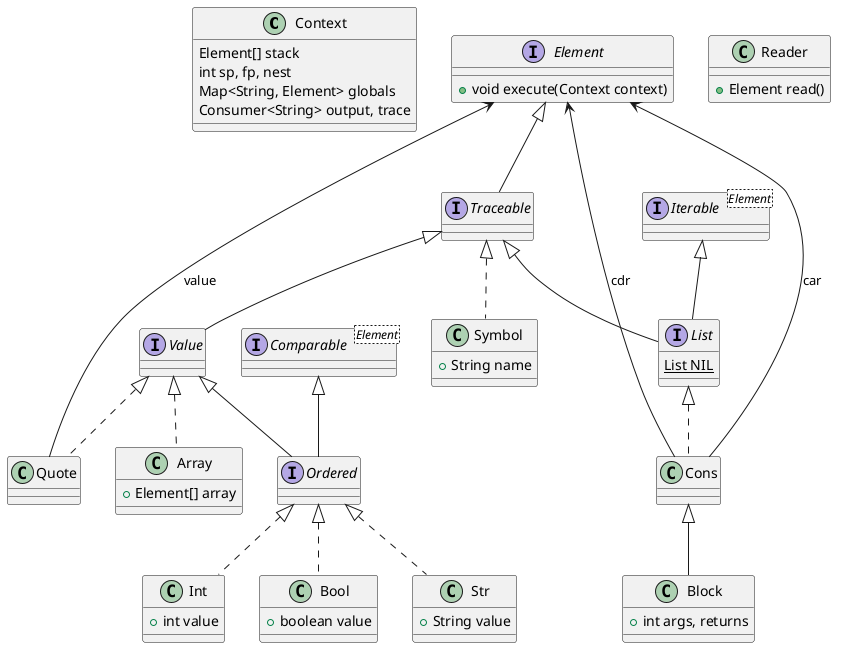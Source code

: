 @startuml
class Context {
  Element[] stack
  int sp, fp, nest
  Map<String, Element> globals
  Consumer<String> output, trace
}
interface Element {
  +void execute(Context context)
}
interface Traceable
interface Value
interface Ordered
interface Comparable<Element>
interface Iterable<Element>
class Int {
  +int value
}
class Bool {
  +boolean value
}
class Str {
  +String value
}
class Array {
  +Element[] array
}
interface List {
  {static} List NIL
}
class Quote
class Symbol {
  +String name
}
class Reader {
  +Element read()
}
class Block {
  +int args, returns
}
Element <|-- Traceable
Traceable <|-- Value
Cons --> Element : car
Cons --> Element : cdr
Quote --> Element : value
Traceable <|-- List
Iterable <|-- List
Value <|-- Ordered
Value <|.. Quote
Comparable <|-- Ordered
Ordered <|.. Int
Ordered <|.. Bool
Ordered <|.. Str
Value <|.. Array
List <|.. Cons
Cons <|-- Block
Traceable <|.. Symbol
@enduml